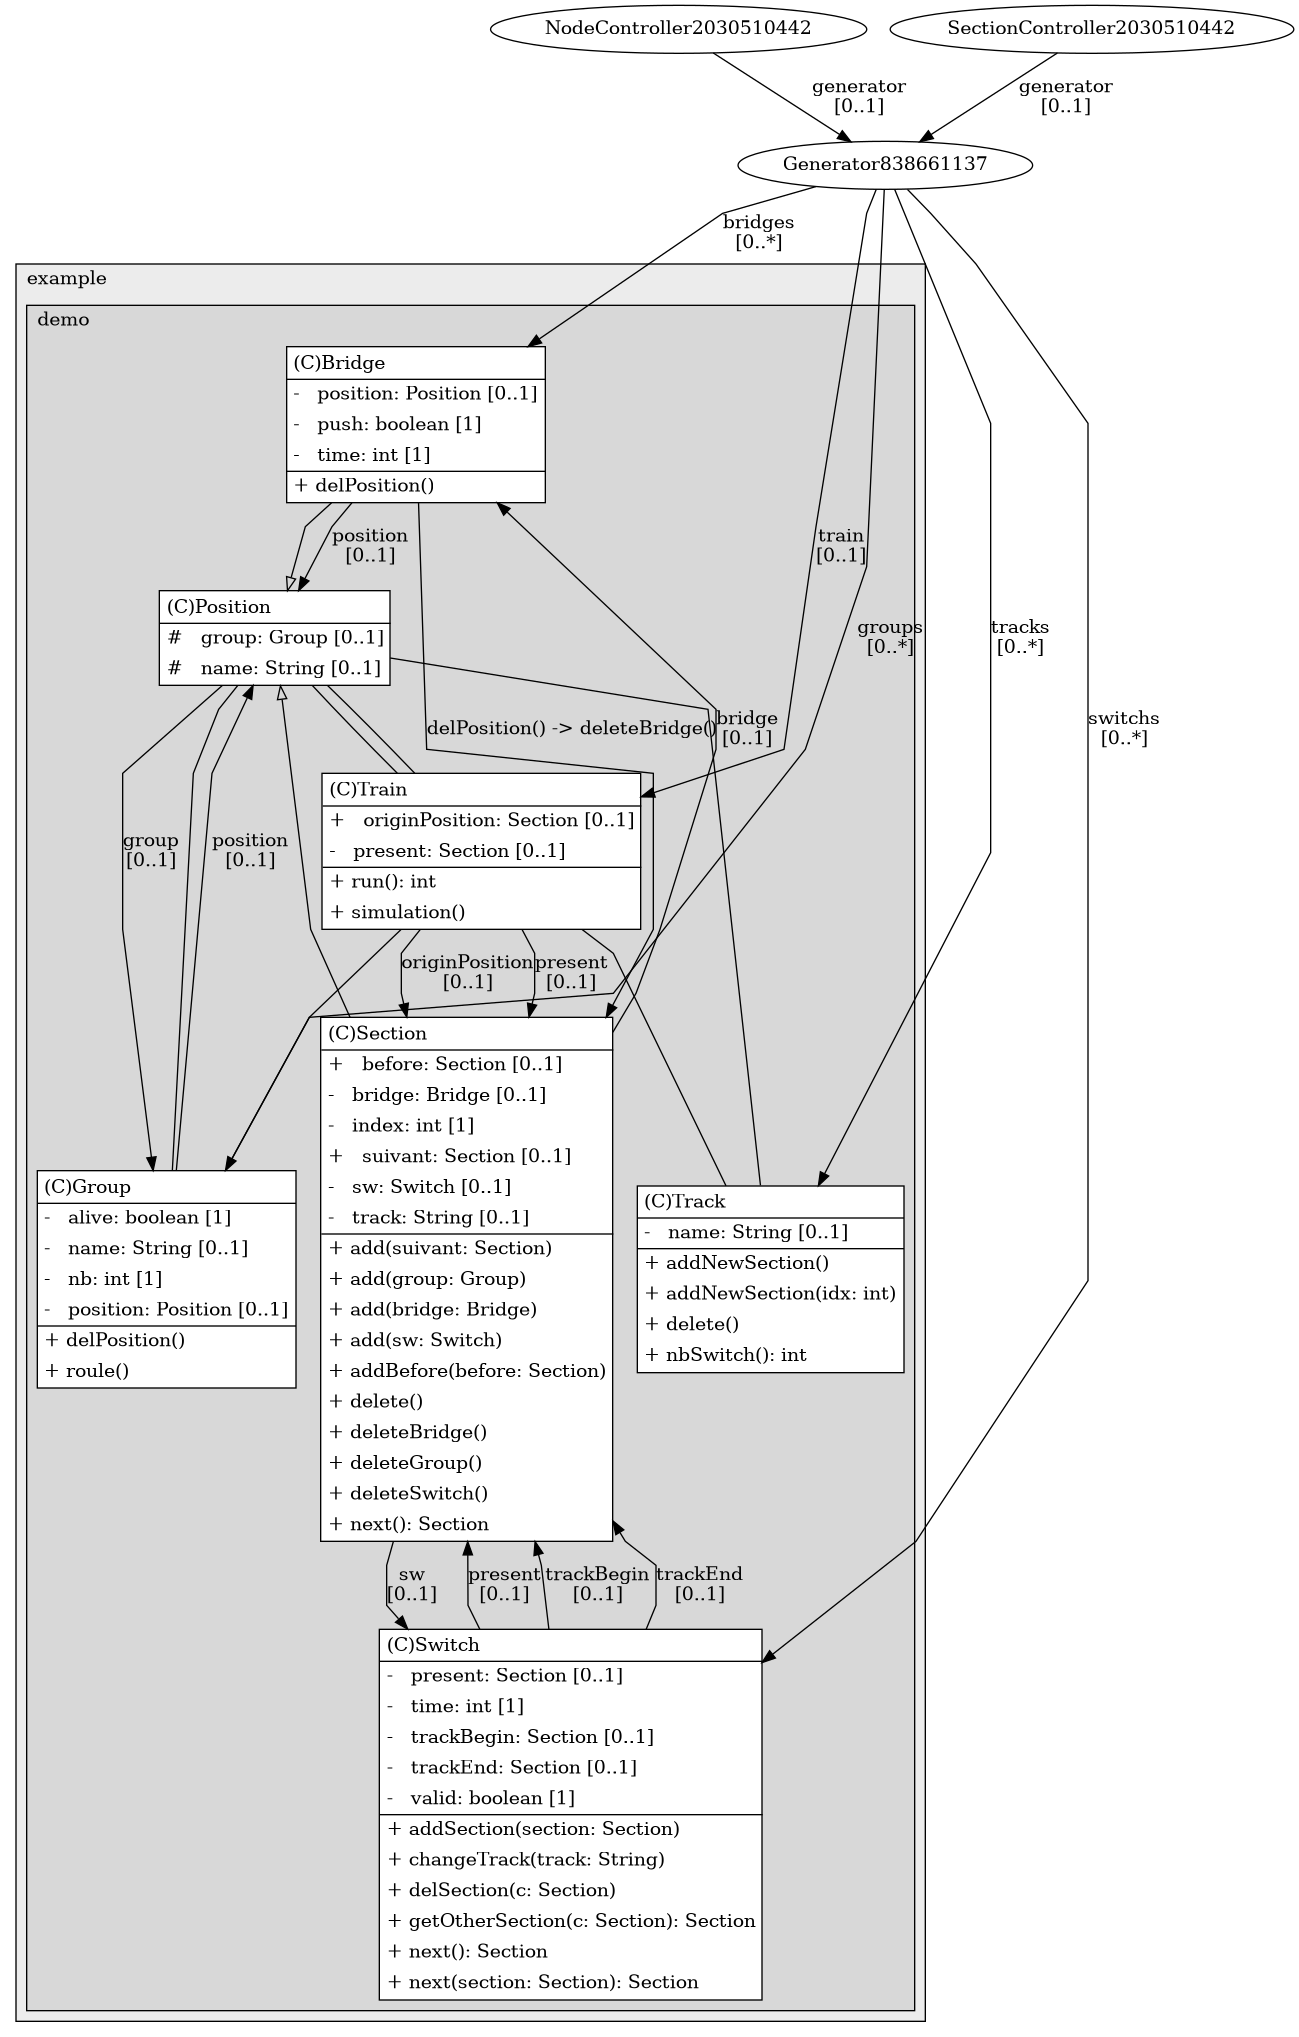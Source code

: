 @startuml

/' diagram meta data start
config=StructureConfiguration;
{
  "projectClassification": {
    "searchMode": "OpenProject", // OpenProject, AllProjects
    "includedProjects": "",
    "pathEndKeywords": "*.impl",
    "isClientPath": "",
    "isClientName": "",
    "isTestPath": "",
    "isTestName": "",
    "isMappingPath": "",
    "isMappingName": "",
    "isDataAccessPath": "",
    "isDataAccessName": "",
    "isDataStructurePath": "",
    "isDataStructureName": "",
    "isInterfaceStructuresPath": "",
    "isInterfaceStructuresName": "",
    "isEntryPointPath": "",
    "isEntryPointName": "",
    "treatFinalFieldsAsMandatory": false
  },
  "graphRestriction": {
    "classPackageExcludeFilter": "",
    "classPackageIncludeFilter": "",
    "classNameExcludeFilter": "",
    "classNameIncludeFilter": "",
    "methodNameExcludeFilter": "",
    "methodNameIncludeFilter": "",
    "removeByInheritance": "", // inheritance/annotation based filtering is done in a second step
    "removeByAnnotation": "",
    "removeByClassPackage": "", // cleanup the graph after inheritance/annotation based filtering is done
    "removeByClassName": "",
    "cutMappings": false,
    "cutEnum": true,
    "cutTests": true,
    "cutClient": true,
    "cutDataAccess": false,
    "cutInterfaceStructures": false,
    "cutDataStructures": false,
    "cutGetterAndSetter": true,
    "cutConstructors": true
  },
  "graphTraversal": {
    "forwardDepth": 6,
    "backwardDepth": 6,
    "classPackageExcludeFilter": "",
    "classPackageIncludeFilter": "",
    "classNameExcludeFilter": "",
    "classNameIncludeFilter": "",
    "methodNameExcludeFilter": "",
    "methodNameIncludeFilter": "",
    "hideMappings": false,
    "hideDataStructures": false,
    "hidePrivateMethods": true,
    "hideInterfaceCalls": true, // indirection: implementation -> interface (is hidden) -> implementation
    "onlyShowApplicationEntryPoints": false, // root node is included
    "useMethodCallsForStructureDiagram": "ForwardOnly" // ForwardOnly, BothDirections, No
  },
  "details": {
    "aggregation": "GroupByClass", // ByClass, GroupByClass, None
    "showClassGenericTypes": true,
    "showMethods": true,
    "showMethodParameterNames": true,
    "showMethodParameterTypes": true,
    "showMethodReturnType": true,
    "showPackageLevels": 2,
    "showDetailedClassStructure": true
  },
  "rootClass": "com.example.demo.model.Section",
  "extensionCallbackMethod": "" // qualified.class.name#methodName - signature: public static String method(String)
}
diagram meta data end '/



digraph g {
    rankdir="TB"
    splines=polyline
    

'nodes 
subgraph cluster_1322970774 { 
   	label=example
	labeljust=l
	fillcolor="#ececec"
	style=filled
   
   subgraph cluster_134842393 { 
   	label=demo
	labeljust=l
	fillcolor="#d8d8d8"
	style=filled
   
   Bridge838661137[
	label=<<TABLE BORDER="1" CELLBORDER="0" CELLPADDING="4" CELLSPACING="0">
<TR><TD ALIGN="LEFT" >(C)Bridge</TD></TR>
<HR/>
<TR><TD ALIGN="LEFT" >-   position: Position [0..1]</TD></TR>
<TR><TD ALIGN="LEFT" >-   push: boolean [1]</TD></TR>
<TR><TD ALIGN="LEFT" >-   time: int [1]</TD></TR>
<HR/>
<TR><TD ALIGN="LEFT" >+ delPosition()</TD></TR>
</TABLE>>
	style=filled
	margin=0
	shape=plaintext
	fillcolor="#FFFFFF"
];

Group838661137[
	label=<<TABLE BORDER="1" CELLBORDER="0" CELLPADDING="4" CELLSPACING="0">
<TR><TD ALIGN="LEFT" >(C)Group</TD></TR>
<HR/>
<TR><TD ALIGN="LEFT" >-   alive: boolean [1]</TD></TR>
<TR><TD ALIGN="LEFT" >-   name: String [0..1]</TD></TR>
<TR><TD ALIGN="LEFT" >-   nb: int [1]</TD></TR>
<TR><TD ALIGN="LEFT" >-   position: Position [0..1]</TD></TR>
<HR/>
<TR><TD ALIGN="LEFT" >+ delPosition()</TD></TR>
<TR><TD ALIGN="LEFT" >+ roule()</TD></TR>
</TABLE>>
	style=filled
	margin=0
	shape=plaintext
	fillcolor="#FFFFFF"
];

Position838661137[
	label=<<TABLE BORDER="1" CELLBORDER="0" CELLPADDING="4" CELLSPACING="0">
<TR><TD ALIGN="LEFT" >(C)Position</TD></TR>
<HR/>
<TR><TD ALIGN="LEFT" >#   group: Group [0..1]</TD></TR>
<TR><TD ALIGN="LEFT" >#   name: String [0..1]</TD></TR>
</TABLE>>
	style=filled
	margin=0
	shape=plaintext
	fillcolor="#FFFFFF"
];

Section838661137[
	label=<<TABLE BORDER="1" CELLBORDER="0" CELLPADDING="4" CELLSPACING="0">
<TR><TD ALIGN="LEFT" >(C)Section</TD></TR>
<HR/>
<TR><TD ALIGN="LEFT" >+   before: Section [0..1]</TD></TR>
<TR><TD ALIGN="LEFT" >-   bridge: Bridge [0..1]</TD></TR>
<TR><TD ALIGN="LEFT" >-   index: int [1]</TD></TR>
<TR><TD ALIGN="LEFT" >+   suivant: Section [0..1]</TD></TR>
<TR><TD ALIGN="LEFT" >-   sw: Switch [0..1]</TD></TR>
<TR><TD ALIGN="LEFT" >-   track: String [0..1]</TD></TR>
<HR/>
<TR><TD ALIGN="LEFT" >+ add(suivant: Section)</TD></TR>
<TR><TD ALIGN="LEFT" >+ add(group: Group)</TD></TR>
<TR><TD ALIGN="LEFT" >+ add(bridge: Bridge)</TD></TR>
<TR><TD ALIGN="LEFT" >+ add(sw: Switch)</TD></TR>
<TR><TD ALIGN="LEFT" >+ addBefore(before: Section)</TD></TR>
<TR><TD ALIGN="LEFT" >+ delete()</TD></TR>
<TR><TD ALIGN="LEFT" >+ deleteBridge()</TD></TR>
<TR><TD ALIGN="LEFT" >+ deleteGroup()</TD></TR>
<TR><TD ALIGN="LEFT" >+ deleteSwitch()</TD></TR>
<TR><TD ALIGN="LEFT" >+ next(): Section</TD></TR>
</TABLE>>
	style=filled
	margin=0
	shape=plaintext
	fillcolor="#FFFFFF"
];


Switch838661137[
	label=<<TABLE BORDER="1" CELLBORDER="0" CELLPADDING="4" CELLSPACING="0">
<TR><TD ALIGN="LEFT" >(C)Switch</TD></TR>
<HR/>
<TR><TD ALIGN="LEFT" >-   present: Section [0..1]</TD></TR>
<TR><TD ALIGN="LEFT" >-   time: int [1]</TD></TR>
<TR><TD ALIGN="LEFT" >-   trackBegin: Section [0..1]</TD></TR>
<TR><TD ALIGN="LEFT" >-   trackEnd: Section [0..1]</TD></TR>
<TR><TD ALIGN="LEFT" >-   valid: boolean [1]</TD></TR>
<HR/>
<TR><TD ALIGN="LEFT" >+ addSection(section: Section)</TD></TR>
<TR><TD ALIGN="LEFT" >+ changeTrack(track: String)</TD></TR>
<TR><TD ALIGN="LEFT" >+ delSection(c: Section)</TD></TR>
<TR><TD ALIGN="LEFT" >+ getOtherSection(c: Section): Section</TD></TR>
<TR><TD ALIGN="LEFT" >+ next(): Section</TD></TR>
<TR><TD ALIGN="LEFT" >+ next(section: Section): Section</TD></TR>
</TABLE>>
	style=filled
	margin=0
	shape=plaintext
	fillcolor="#FFFFFF"
];

Track838661137[
	label=<<TABLE BORDER="1" CELLBORDER="0" CELLPADDING="4" CELLSPACING="0">
<TR><TD ALIGN="LEFT" >(C)Track</TD></TR>
<HR/>
<TR><TD ALIGN="LEFT" >-   name: String [0..1]</TD></TR>
<HR/>
<TR><TD ALIGN="LEFT" >+ addNewSection()</TD></TR>
<TR><TD ALIGN="LEFT" >+ addNewSection(idx: int)</TD></TR>
<TR><TD ALIGN="LEFT" >+ delete()</TD></TR>
<TR><TD ALIGN="LEFT" >+ nbSwitch(): int</TD></TR>
</TABLE>>
	style=filled
	margin=0
	shape=plaintext
	fillcolor="#FFFFFF"
];

Train838661137[
	label=<<TABLE BORDER="1" CELLBORDER="0" CELLPADDING="4" CELLSPACING="0">
<TR><TD ALIGN="LEFT" >(C)Train</TD></TR>
<HR/>
<TR><TD ALIGN="LEFT" >+   originPosition: Section [0..1]</TD></TR>
<TR><TD ALIGN="LEFT" >-   present: Section [0..1]</TD></TR>
<HR/>
<TR><TD ALIGN="LEFT" >+ run(): int</TD></TR>
<TR><TD ALIGN="LEFT" >+ simulation()</TD></TR>
</TABLE>>
	style=filled
	margin=0
	shape=plaintext
	fillcolor="#FFFFFF"
];
} 
} 

'edges    
Bridge838661137 -> Position838661137[label="position
[0..1]"];
Bridge838661137 -> Section838661137[label="delPosition() -> deleteBridge()"];
Generator838661137 -> Bridge838661137[label="bridges
[0..*]"];
Generator838661137 -> Group838661137[label="groups
[0..*]"];
Generator838661137 -> Switch838661137[label="switchs
[0..*]"];
Generator838661137 -> Track838661137[label="tracks
[0..*]"];
Generator838661137 -> Train838661137[label="train
[0..1]"];
Group838661137 -> Position838661137[label="position
[0..1]"];
NodeController2030510442 -> Generator838661137[label="generator
[0..1]"];
Position838661137 -> Bridge838661137[arrowhead=none, arrowtail=empty, dir=both];
Position838661137 -> Group838661137[arrowhead=none];
Position838661137 -> Group838661137[label="group
[0..1]"];
Position838661137 -> Section838661137[arrowhead=none, arrowtail=empty, dir=both];
Position838661137 -> Track838661137[arrowhead=none];
Position838661137 -> Train838661137[arrowhead=none];
Section838661137 -> Bridge838661137[label="bridge
[0..1]"];
Section838661137 -> Switch838661137[label="sw
[0..1]"];
SectionController2030510442 -> Generator838661137[label="generator
[0..1]"];
Switch838661137 -> Section838661137[label="present
[0..1]"];
Switch838661137 -> Section838661137[label="trackBegin
[0..1]"];
Switch838661137 -> Section838661137[label="trackEnd
[0..1]"];
Train838661137 -> Group838661137[arrowhead=none];
Train838661137 -> Position838661137[arrowhead=none];
Train838661137 -> Section838661137[label="originPosition
[0..1]"];
Train838661137 -> Section838661137[label="present
[0..1]"];
Train838661137 -> Track838661137[arrowhead=none];
    
}
@enduml